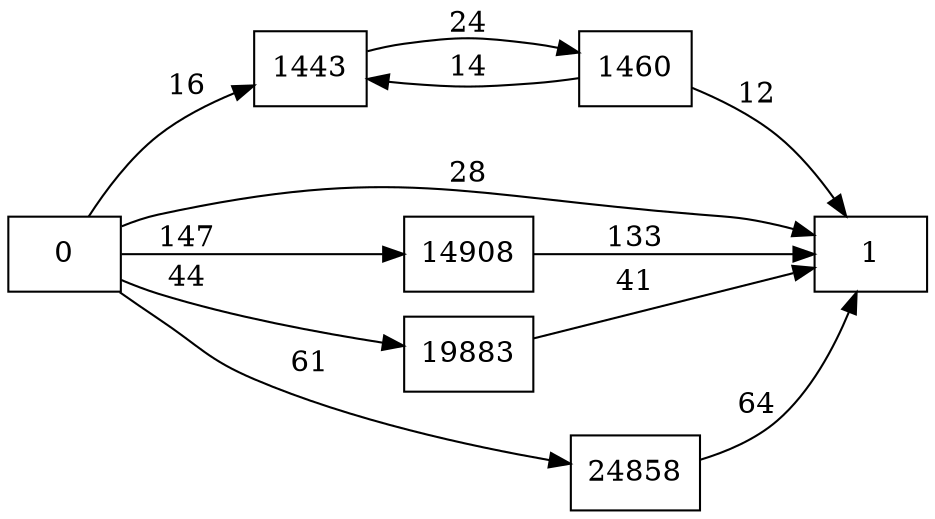 digraph {
	graph [rankdir=LR]
	node [shape=rectangle]
	1443 -> 1460 [label=24]
	1460 -> 1443 [label=14]
	1460 -> 1 [label=12]
	14908 -> 1 [label=133]
	19883 -> 1 [label=41]
	24858 -> 1 [label=64]
	0 -> 1443 [label=16]
	0 -> 1 [label=28]
	0 -> 14908 [label=147]
	0 -> 19883 [label=44]
	0 -> 24858 [label=61]
}
